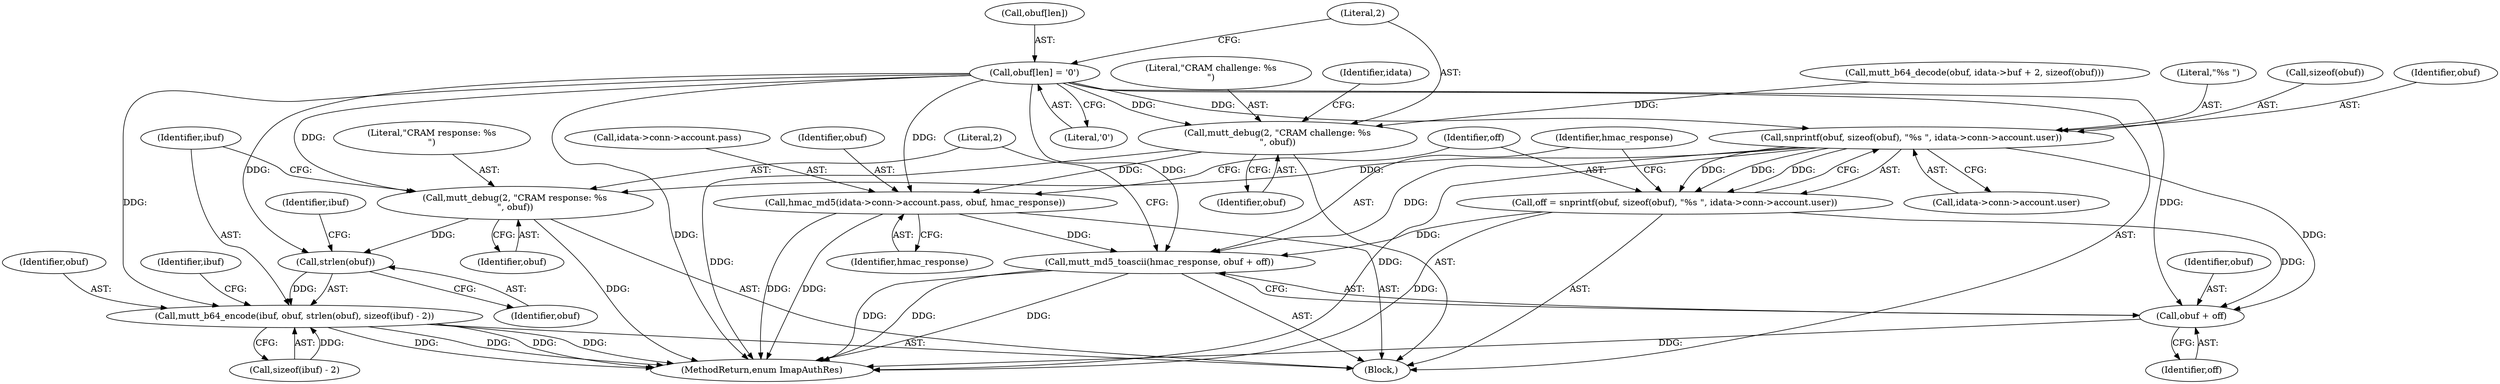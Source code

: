 digraph "0_neomutt_6f163e07ae68654d7ac5268cbb7565f6df79ad85@array" {
"1000192" [label="(Call,obuf[len] = '\0')"];
"1000197" [label="(Call,mutt_debug(2, \"CRAM challenge: %s\n\", obuf))"];
"1000201" [label="(Call,hmac_md5(idata->conn->account.pass, obuf, hmac_response))"];
"1000226" [label="(Call,mutt_md5_toascii(hmac_response, obuf + off))"];
"1000214" [label="(Call,snprintf(obuf, sizeof(obuf), \"%s \", idata->conn->account.user))"];
"1000212" [label="(Call,off = snprintf(obuf, sizeof(obuf), \"%s \", idata->conn->account.user))"];
"1000228" [label="(Call,obuf + off)"];
"1000231" [label="(Call,mutt_debug(2, \"CRAM response: %s\n\", obuf))"];
"1000238" [label="(Call,strlen(obuf))"];
"1000235" [label="(Call,mutt_b64_encode(ibuf, obuf, strlen(obuf), sizeof(ibuf) - 2))"];
"1000210" [label="(Identifier,hmac_response)"];
"1000212" [label="(Call,off = snprintf(obuf, sizeof(obuf), \"%s \", idata->conn->account.user))"];
"1000219" [label="(Call,idata->conn->account.user)"];
"1000239" [label="(Identifier,obuf)"];
"1000235" [label="(Call,mutt_b64_encode(ibuf, obuf, strlen(obuf), sizeof(ibuf) - 2))"];
"1000242" [label="(Identifier,ibuf)"];
"1000237" [label="(Identifier,obuf)"];
"1000218" [label="(Literal,\"%s \")"];
"1000214" [label="(Call,snprintf(obuf, sizeof(obuf), \"%s \", idata->conn->account.user))"];
"1000202" [label="(Call,idata->conn->account.pass)"];
"1000233" [label="(Literal,\"CRAM response: %s\n\")"];
"1000240" [label="(Call,sizeof(ibuf) - 2)"];
"1000173" [label="(Call,mutt_b64_decode(obuf, idata->buf + 2, sizeof(obuf)))"];
"1000108" [label="(Block,)"];
"1000228" [label="(Call,obuf + off)"];
"1000230" [label="(Identifier,off)"];
"1000213" [label="(Identifier,off)"];
"1000229" [label="(Identifier,obuf)"];
"1000192" [label="(Call,obuf[len] = '\0')"];
"1000227" [label="(Identifier,hmac_response)"];
"1000232" [label="(Literal,2)"];
"1000201" [label="(Call,hmac_md5(idata->conn->account.pass, obuf, hmac_response))"];
"1000196" [label="(Literal,'\0')"];
"1000216" [label="(Call,sizeof(obuf))"];
"1000200" [label="(Identifier,obuf)"];
"1000238" [label="(Call,strlen(obuf))"];
"1000199" [label="(Literal,\"CRAM challenge: %s\n\")"];
"1000205" [label="(Identifier,idata)"];
"1000209" [label="(Identifier,obuf)"];
"1000245" [label="(Identifier,ibuf)"];
"1000231" [label="(Call,mutt_debug(2, \"CRAM response: %s\n\", obuf))"];
"1000236" [label="(Identifier,ibuf)"];
"1000215" [label="(Identifier,obuf)"];
"1000234" [label="(Identifier,obuf)"];
"1000198" [label="(Literal,2)"];
"1000226" [label="(Call,mutt_md5_toascii(hmac_response, obuf + off))"];
"1000284" [label="(MethodReturn,enum ImapAuthRes)"];
"1000197" [label="(Call,mutt_debug(2, \"CRAM challenge: %s\n\", obuf))"];
"1000193" [label="(Call,obuf[len])"];
"1000192" -> "1000108"  [label="AST: "];
"1000192" -> "1000196"  [label="CFG: "];
"1000193" -> "1000192"  [label="AST: "];
"1000196" -> "1000192"  [label="AST: "];
"1000198" -> "1000192"  [label="CFG: "];
"1000192" -> "1000284"  [label="DDG: "];
"1000192" -> "1000197"  [label="DDG: "];
"1000192" -> "1000201"  [label="DDG: "];
"1000192" -> "1000214"  [label="DDG: "];
"1000192" -> "1000226"  [label="DDG: "];
"1000192" -> "1000228"  [label="DDG: "];
"1000192" -> "1000231"  [label="DDG: "];
"1000192" -> "1000235"  [label="DDG: "];
"1000192" -> "1000238"  [label="DDG: "];
"1000197" -> "1000108"  [label="AST: "];
"1000197" -> "1000200"  [label="CFG: "];
"1000198" -> "1000197"  [label="AST: "];
"1000199" -> "1000197"  [label="AST: "];
"1000200" -> "1000197"  [label="AST: "];
"1000205" -> "1000197"  [label="CFG: "];
"1000197" -> "1000284"  [label="DDG: "];
"1000173" -> "1000197"  [label="DDG: "];
"1000197" -> "1000201"  [label="DDG: "];
"1000201" -> "1000108"  [label="AST: "];
"1000201" -> "1000210"  [label="CFG: "];
"1000202" -> "1000201"  [label="AST: "];
"1000209" -> "1000201"  [label="AST: "];
"1000210" -> "1000201"  [label="AST: "];
"1000213" -> "1000201"  [label="CFG: "];
"1000201" -> "1000284"  [label="DDG: "];
"1000201" -> "1000284"  [label="DDG: "];
"1000201" -> "1000226"  [label="DDG: "];
"1000226" -> "1000108"  [label="AST: "];
"1000226" -> "1000228"  [label="CFG: "];
"1000227" -> "1000226"  [label="AST: "];
"1000228" -> "1000226"  [label="AST: "];
"1000232" -> "1000226"  [label="CFG: "];
"1000226" -> "1000284"  [label="DDG: "];
"1000226" -> "1000284"  [label="DDG: "];
"1000226" -> "1000284"  [label="DDG: "];
"1000214" -> "1000226"  [label="DDG: "];
"1000212" -> "1000226"  [label="DDG: "];
"1000214" -> "1000212"  [label="AST: "];
"1000214" -> "1000219"  [label="CFG: "];
"1000215" -> "1000214"  [label="AST: "];
"1000216" -> "1000214"  [label="AST: "];
"1000218" -> "1000214"  [label="AST: "];
"1000219" -> "1000214"  [label="AST: "];
"1000212" -> "1000214"  [label="CFG: "];
"1000214" -> "1000284"  [label="DDG: "];
"1000214" -> "1000212"  [label="DDG: "];
"1000214" -> "1000212"  [label="DDG: "];
"1000214" -> "1000212"  [label="DDG: "];
"1000214" -> "1000228"  [label="DDG: "];
"1000214" -> "1000231"  [label="DDG: "];
"1000212" -> "1000108"  [label="AST: "];
"1000213" -> "1000212"  [label="AST: "];
"1000227" -> "1000212"  [label="CFG: "];
"1000212" -> "1000284"  [label="DDG: "];
"1000212" -> "1000228"  [label="DDG: "];
"1000228" -> "1000230"  [label="CFG: "];
"1000229" -> "1000228"  [label="AST: "];
"1000230" -> "1000228"  [label="AST: "];
"1000228" -> "1000284"  [label="DDG: "];
"1000231" -> "1000108"  [label="AST: "];
"1000231" -> "1000234"  [label="CFG: "];
"1000232" -> "1000231"  [label="AST: "];
"1000233" -> "1000231"  [label="AST: "];
"1000234" -> "1000231"  [label="AST: "];
"1000236" -> "1000231"  [label="CFG: "];
"1000231" -> "1000284"  [label="DDG: "];
"1000231" -> "1000238"  [label="DDG: "];
"1000238" -> "1000235"  [label="AST: "];
"1000238" -> "1000239"  [label="CFG: "];
"1000239" -> "1000238"  [label="AST: "];
"1000242" -> "1000238"  [label="CFG: "];
"1000238" -> "1000235"  [label="DDG: "];
"1000235" -> "1000108"  [label="AST: "];
"1000235" -> "1000240"  [label="CFG: "];
"1000236" -> "1000235"  [label="AST: "];
"1000237" -> "1000235"  [label="AST: "];
"1000240" -> "1000235"  [label="AST: "];
"1000245" -> "1000235"  [label="CFG: "];
"1000235" -> "1000284"  [label="DDG: "];
"1000235" -> "1000284"  [label="DDG: "];
"1000235" -> "1000284"  [label="DDG: "];
"1000235" -> "1000284"  [label="DDG: "];
"1000240" -> "1000235"  [label="DDG: "];
}
